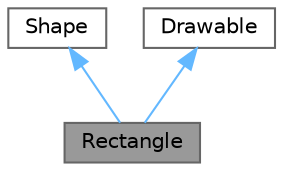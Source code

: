 digraph "Rectangle"
{
 // LATEX_PDF_SIZE
  bgcolor="transparent";
  edge [fontname=Helvetica,fontsize=10,labelfontname=Helvetica,labelfontsize=10];
  node [fontname=Helvetica,fontsize=10,shape=box,height=0.2,width=0.4];
  Node1 [id="Node000001",label="Rectangle",height=0.2,width=0.4,color="gray40", fillcolor="grey60", style="filled", fontcolor="black",tooltip="This is a Rectangle header file."];
  Node2 -> Node1 [id="edge1_Node000001_Node000002",dir="back",color="steelblue1",style="solid",tooltip=" "];
  Node2 [id="Node000002",label="Shape",height=0.2,width=0.4,color="gray40", fillcolor="white", style="filled",URL="$class_shape.html",tooltip="This is a Shape class."];
  Node3 -> Node1 [id="edge2_Node000001_Node000003",dir="back",color="steelblue1",style="solid",tooltip=" "];
  Node3 [id="Node000003",label="Drawable",height=0.2,width=0.4,color="gray40", fillcolor="white", style="filled",URL="$class_drawable.html",tooltip="This is a Drawable header file."];
}
